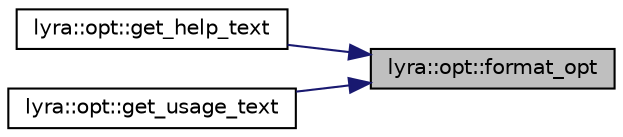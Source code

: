 digraph "lyra::opt::format_opt"
{
 // INTERACTIVE_SVG=YES
 // LATEX_PDF_SIZE
  edge [fontname="Helvetica",fontsize="10",labelfontname="Helvetica",labelfontsize="10"];
  node [fontname="Helvetica",fontsize="10",shape=record];
  rankdir="RL";
  Node1 [label="lyra::opt::format_opt",height=0.2,width=0.4,color="black", fillcolor="grey75", style="filled", fontcolor="black",tooltip=" "];
  Node1 -> Node2 [dir="back",color="midnightblue",fontsize="10",style="solid",fontname="Helvetica"];
  Node2 [label="lyra::opt::get_help_text",height=0.2,width=0.4,color="black", fillcolor="white", style="filled",URL="$classlyra_1_1opt.html#a28b4742a69ac9435ae9fa0816040f572",tooltip=" "];
  Node1 -> Node3 [dir="back",color="midnightblue",fontsize="10",style="solid",fontname="Helvetica"];
  Node3 [label="lyra::opt::get_usage_text",height=0.2,width=0.4,color="black", fillcolor="white", style="filled",URL="$classlyra_1_1opt.html#af9d59d525fe83271edc918cb2ce359db",tooltip=" "];
}
